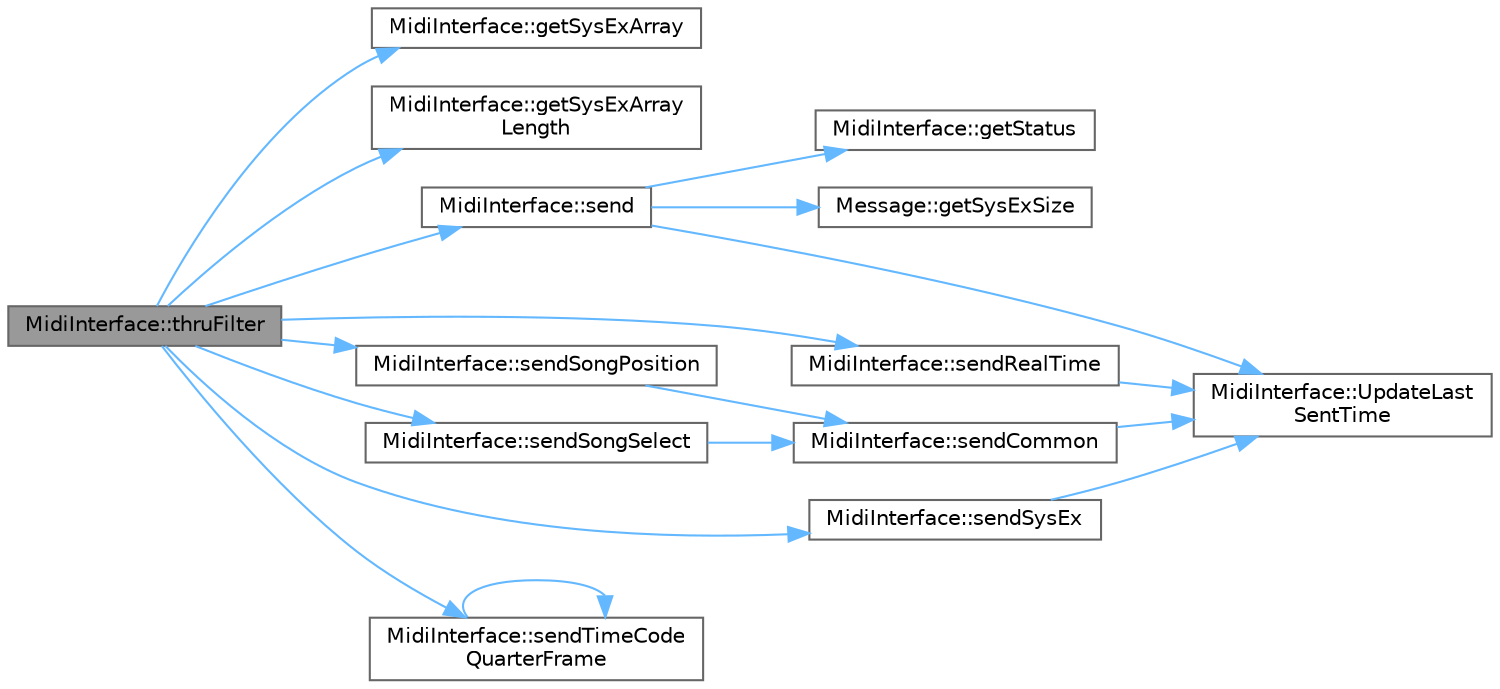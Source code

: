 digraph "MidiInterface::thruFilter"
{
 // LATEX_PDF_SIZE
  bgcolor="transparent";
  edge [fontname=Helvetica,fontsize=10,labelfontname=Helvetica,labelfontsize=10];
  node [fontname=Helvetica,fontsize=10,shape=box,height=0.2,width=0.4];
  rankdir="LR";
  Node1 [id="Node000001",label="MidiInterface::thruFilter",height=0.2,width=0.4,color="gray40", fillcolor="grey60", style="filled", fontcolor="black",tooltip=" "];
  Node1 -> Node2 [id="edge1_Node000001_Node000002",color="steelblue1",style="solid",tooltip=" "];
  Node2 [id="Node000002",label="MidiInterface::getSysExArray",height=0.2,width=0.4,color="grey40", fillcolor="white", style="filled",URL="$dc/df1/group__input_gac1c9d068800507aaa262e9be8b0cbb85.html#gac1c9d068800507aaa262e9be8b0cbb85",tooltip="Get the System Exclusive byte array."];
  Node1 -> Node3 [id="edge2_Node000001_Node000003",color="steelblue1",style="solid",tooltip=" "];
  Node3 [id="Node000003",label="MidiInterface::getSysExArray\lLength",height=0.2,width=0.4,color="grey40", fillcolor="white", style="filled",URL="$dc/df1/group__input_ga07f93f92808f72b080a7afdcd8160f06.html#ga07f93f92808f72b080a7afdcd8160f06",tooltip="Get the length of the System Exclusive array."];
  Node1 -> Node4 [id="edge3_Node000001_Node000004",color="steelblue1",style="solid",tooltip=" "];
  Node4 [id="Node000004",label="MidiInterface::send",height=0.2,width=0.4,color="grey40", fillcolor="white", style="filled",URL="$d7/db2/group__output_ga806320755dc058fc62cd727329dc1488.html#ga806320755dc058fc62cd727329dc1488",tooltip="Send a MIDI message."];
  Node4 -> Node5 [id="edge4_Node000004_Node000005",color="steelblue1",style="solid",tooltip=" "];
  Node5 [id="Node000005",label="MidiInterface::getStatus",height=0.2,width=0.4,color="grey40", fillcolor="white", style="filled",URL="$df/d6a/class_midi_interface_a3a9e2b63cb520e9cea9ef24b8333eeb9.html#a3a9e2b63cb520e9cea9ef24b8333eeb9",tooltip=" "];
  Node4 -> Node6 [id="edge5_Node000004_Node000006",color="steelblue1",style="solid",tooltip=" "];
  Node6 [id="Node000006",label="Message::getSysExSize",height=0.2,width=0.4,color="grey40", fillcolor="white", style="filled",URL="$d4/daa/struct_message_ab4397a36b44edf4b49cad1fec4b4c41e.html#ab4397a36b44edf4b49cad1fec4b4c41e",tooltip=" "];
  Node4 -> Node7 [id="edge6_Node000004_Node000007",color="steelblue1",style="solid",tooltip=" "];
  Node7 [id="Node000007",label="MidiInterface::UpdateLast\lSentTime",height=0.2,width=0.4,color="grey40", fillcolor="white", style="filled",URL="$df/d55/group__thru_ga536d29969dc2a187d9872c5c341ea1ea.html#ga536d29969dc2a187d9872c5c341ea1ea",tooltip=" "];
  Node1 -> Node8 [id="edge7_Node000001_Node000008",color="steelblue1",style="solid",tooltip=" "];
  Node8 [id="Node000008",label="MidiInterface::sendRealTime",height=0.2,width=0.4,color="grey40", fillcolor="white", style="filled",URL="$d7/db2/group__output_gac23eb04a4dc0d764d6db6f71c43fda12.html#gac23eb04a4dc0d764d6db6f71c43fda12",tooltip="Send a Real Time (one byte) message."];
  Node8 -> Node7 [id="edge8_Node000008_Node000007",color="steelblue1",style="solid",tooltip=" "];
  Node1 -> Node9 [id="edge9_Node000001_Node000009",color="steelblue1",style="solid",tooltip=" "];
  Node9 [id="Node000009",label="MidiInterface::sendSongPosition",height=0.2,width=0.4,color="grey40", fillcolor="white", style="filled",URL="$d7/db2/group__output_ga9b28cd9df57263fb665110d034ad8c96.html#ga9b28cd9df57263fb665110d034ad8c96",tooltip="Send a Song Position Pointer message."];
  Node9 -> Node10 [id="edge10_Node000009_Node000010",color="steelblue1",style="solid",tooltip=" "];
  Node10 [id="Node000010",label="MidiInterface::sendCommon",height=0.2,width=0.4,color="grey40", fillcolor="white", style="filled",URL="$d7/db2/group__output_gabc45594bf1156b5020a2fa188c281cd0.html#gabc45594bf1156b5020a2fa188c281cd0",tooltip="Send a Common message. Common messages reset the running status."];
  Node10 -> Node7 [id="edge11_Node000010_Node000007",color="steelblue1",style="solid",tooltip=" "];
  Node1 -> Node11 [id="edge12_Node000001_Node000011",color="steelblue1",style="solid",tooltip=" "];
  Node11 [id="Node000011",label="MidiInterface::sendSongSelect",height=0.2,width=0.4,color="grey40", fillcolor="white", style="filled",URL="$d7/db2/group__output_gaa3784e12ce67dce72b407ffc3682b27e.html#gaa3784e12ce67dce72b407ffc3682b27e",tooltip="Send a Song Select message."];
  Node11 -> Node10 [id="edge13_Node000011_Node000010",color="steelblue1",style="solid",tooltip=" "];
  Node1 -> Node12 [id="edge14_Node000001_Node000012",color="steelblue1",style="solid",tooltip=" "];
  Node12 [id="Node000012",label="MidiInterface::sendSysEx",height=0.2,width=0.4,color="grey40", fillcolor="white", style="filled",URL="$d7/db2/group__output_gad36fe6dd36de8f539122e54876f4d1b4.html#gad36fe6dd36de8f539122e54876f4d1b4",tooltip="Generate and send a System Exclusive frame."];
  Node12 -> Node7 [id="edge15_Node000012_Node000007",color="steelblue1",style="solid",tooltip=" "];
  Node1 -> Node13 [id="edge16_Node000001_Node000013",color="steelblue1",style="solid",tooltip=" "];
  Node13 [id="Node000013",label="MidiInterface::sendTimeCode\lQuarterFrame",height=0.2,width=0.4,color="grey40", fillcolor="white", style="filled",URL="$d7/db2/group__output_ga359e996d4a9e02142ed5116e5fef7233.html#ga359e996d4a9e02142ed5116e5fef7233",tooltip="Send a MIDI Time Code Quarter Frame."];
  Node13 -> Node13 [id="edge17_Node000013_Node000013",color="steelblue1",style="solid",tooltip=" "];
}
